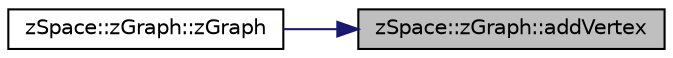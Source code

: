 digraph "zSpace::zGraph::addVertex"
{
 // LATEX_PDF_SIZE
  edge [fontname="Helvetica",fontsize="10",labelfontname="Helvetica",labelfontsize="10"];
  node [fontname="Helvetica",fontsize="10",shape=record];
  rankdir="RL";
  Node98 [label="zSpace::zGraph::addVertex",height=0.2,width=0.4,color="black", fillcolor="grey75", style="filled", fontcolor="black",tooltip="This method adds a vertex to the vertices array."];
  Node98 -> Node99 [dir="back",color="midnightblue",fontsize="10",style="solid",fontname="Helvetica"];
  Node99 [label="zSpace::zGraph::zGraph",height=0.2,width=0.4,color="black", fillcolor="white", style="filled",URL="$classz_space_1_1z_graph.html#a7a53b68f1efa596293b85259464cf3ff",tooltip="Overloaded constructor."];
}

